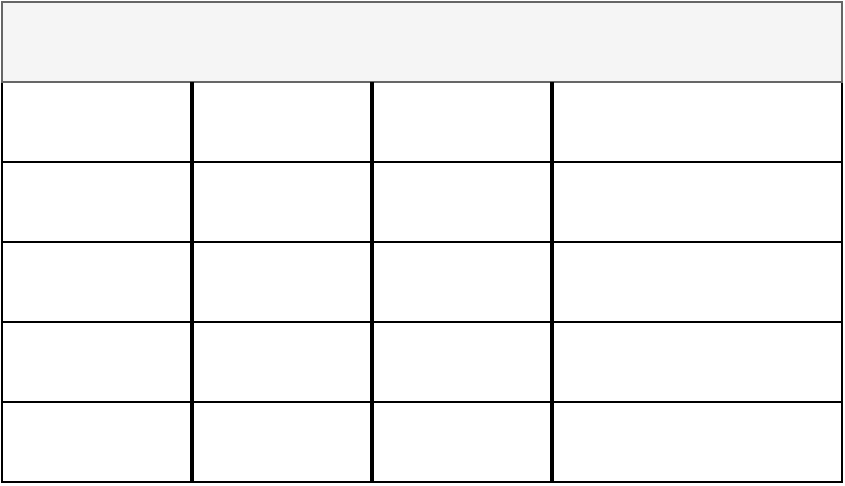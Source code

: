 <mxfile version="15.0.4" type="github">
  <diagram id="4v0wEwr2fgl1C8vTsnwW" name="Page-1">
    <mxGraphModel dx="868" dy="460" grid="1" gridSize="10" guides="1" tooltips="1" connect="1" arrows="1" fold="1" page="1" pageScale="1" pageWidth="850" pageHeight="1100" math="0" shadow="0">
      <root>
        <mxCell id="0" />
        <mxCell id="1" parent="0" />
        <mxCell id="Npf93SWOLmE8bC3VuN72-1" value="" style="rounded=0;whiteSpace=wrap;html=1;" vertex="1" parent="1">
          <mxGeometry x="200" y="80" width="420" height="240" as="geometry" />
        </mxCell>
        <mxCell id="Npf93SWOLmE8bC3VuN72-8" value="" style="rounded=0;whiteSpace=wrap;html=1;" vertex="1" parent="1">
          <mxGeometry x="200" y="120" width="420" height="40" as="geometry" />
        </mxCell>
        <mxCell id="Npf93SWOLmE8bC3VuN72-9" value="" style="rounded=0;whiteSpace=wrap;html=1;fillColor=#f5f5f5;strokeColor=#666666;fontColor=#333333;" vertex="1" parent="1">
          <mxGeometry x="200" y="80" width="420" height="40" as="geometry" />
        </mxCell>
        <mxCell id="Npf93SWOLmE8bC3VuN72-15" value="" style="rounded=0;whiteSpace=wrap;html=1;" vertex="1" parent="1">
          <mxGeometry x="200" y="160" width="420" height="40" as="geometry" />
        </mxCell>
        <mxCell id="Npf93SWOLmE8bC3VuN72-16" value="" style="rounded=0;whiteSpace=wrap;html=1;" vertex="1" parent="1">
          <mxGeometry x="200" y="200" width="420" height="40" as="geometry" />
        </mxCell>
        <mxCell id="Npf93SWOLmE8bC3VuN72-17" value="" style="rounded=0;whiteSpace=wrap;html=1;" vertex="1" parent="1">
          <mxGeometry x="200" y="240" width="420" height="40" as="geometry" />
        </mxCell>
        <mxCell id="Npf93SWOLmE8bC3VuN72-19" value="" style="rounded=0;whiteSpace=wrap;html=1;" vertex="1" parent="1">
          <mxGeometry x="200" y="280" width="420" height="40" as="geometry" />
        </mxCell>
        <mxCell id="Npf93SWOLmE8bC3VuN72-22" value="" style="line;strokeWidth=2;direction=south;html=1;" vertex="1" parent="1">
          <mxGeometry x="470" y="120" width="10" height="200" as="geometry" />
        </mxCell>
        <mxCell id="Npf93SWOLmE8bC3VuN72-23" value="" style="line;strokeWidth=2;direction=south;html=1;" vertex="1" parent="1">
          <mxGeometry x="380" y="120" width="10" height="200" as="geometry" />
        </mxCell>
        <mxCell id="Npf93SWOLmE8bC3VuN72-24" value="" style="line;strokeWidth=2;direction=south;html=1;" vertex="1" parent="1">
          <mxGeometry x="290" y="120" width="10" height="200" as="geometry" />
        </mxCell>
      </root>
    </mxGraphModel>
  </diagram>
</mxfile>
